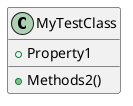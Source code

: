 {
  "sha1": "qk1j87kkw2qnmscpxdh5gynb664zjds",
  "insertion": {
    "when": "2024-06-04T17:28:42.539Z",
    "url": "http://plantuml.sourceforge.net/qa/?qa=5136/can-the-hotspot-areas-of-tooltips-be-controlled",
    "user": "plantuml@gmail.com"
  }
}
@startuml
class MyTestClass [[{Tooltip of class, MyTestClass}]] {
  + Property1  [[{Tooltip of property, Property1}]]
  + Methods2() [[{Tooltip of method, Methods2}]]
}
@enduml
